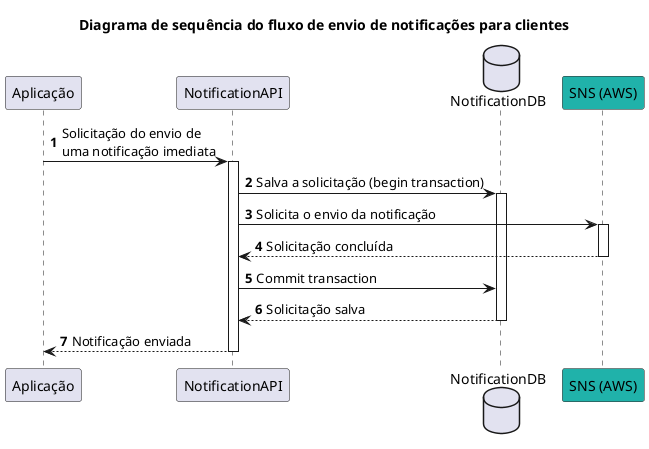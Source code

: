 @startuml Notification Flow
title "Diagrama de sequência do fluxo de envio de notificações para clientes"
autonumber

participant Aplicação as app
participant NotificationAPI as api
database NotificationDB as db
participant "SNS (AWS)" as sns #LightSeaGreen

app->api: Solicitação do envio de\numa notificação imediata
activate api
api->db: Salva a solicitação (begin transaction)
activate db
api->sns: Solicita o envio da notificação
activate sns
sns-->api: Solicitação concluída
deactivate sns
api->db: Commit transaction
db-->api: Solicitação salva
deactivate db
api-->app: Notificação enviada
deactivate api
@enduml
